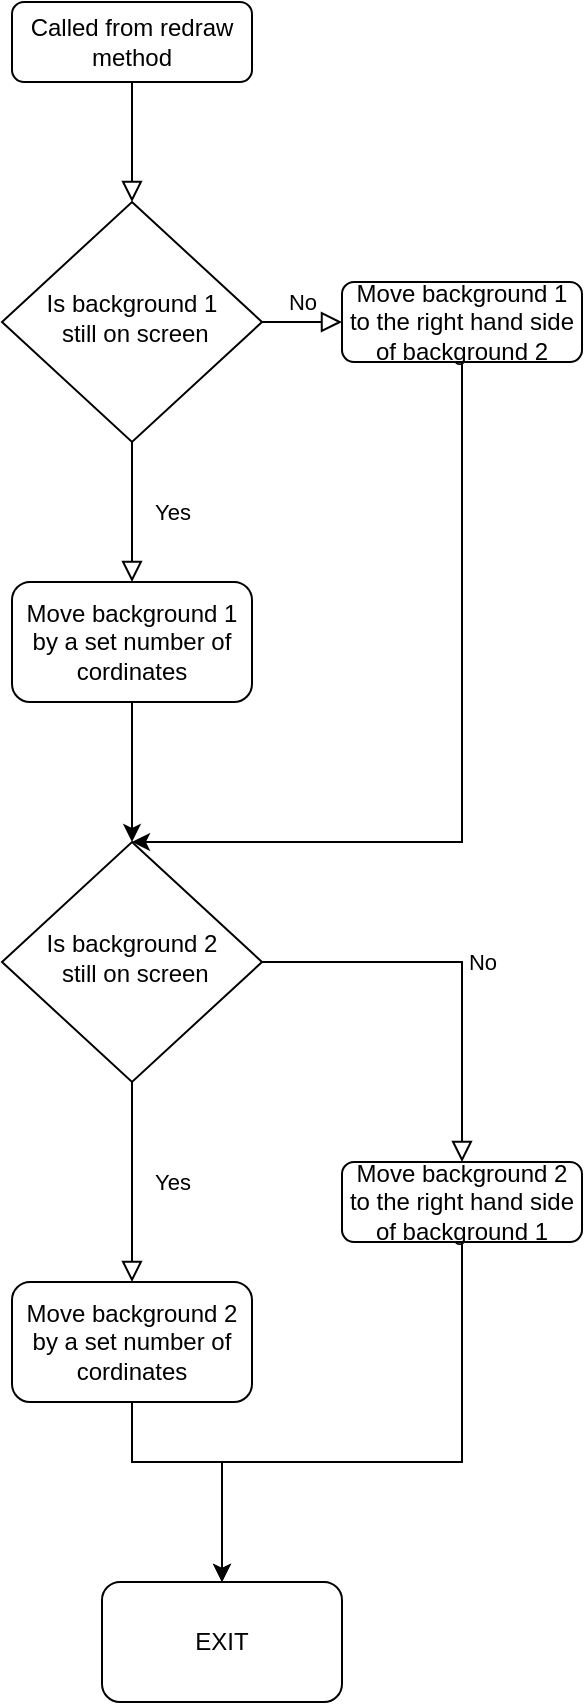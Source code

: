 <mxfile version="22.0.3" type="device">
  <diagram id="C5RBs43oDa-KdzZeNtuy" name="Page-1">
    <mxGraphModel dx="1434" dy="839" grid="1" gridSize="10" guides="1" tooltips="1" connect="1" arrows="1" fold="1" page="1" pageScale="1" pageWidth="827" pageHeight="1169" math="0" shadow="0">
      <root>
        <mxCell id="WIyWlLk6GJQsqaUBKTNV-0" />
        <mxCell id="WIyWlLk6GJQsqaUBKTNV-1" parent="WIyWlLk6GJQsqaUBKTNV-0" />
        <mxCell id="WIyWlLk6GJQsqaUBKTNV-2" value="" style="rounded=0;html=1;jettySize=auto;orthogonalLoop=1;fontSize=11;endArrow=block;endFill=0;endSize=8;strokeWidth=1;shadow=0;labelBackgroundColor=none;edgeStyle=orthogonalEdgeStyle;" parent="WIyWlLk6GJQsqaUBKTNV-1" source="WIyWlLk6GJQsqaUBKTNV-3" target="WIyWlLk6GJQsqaUBKTNV-6" edge="1">
          <mxGeometry relative="1" as="geometry" />
        </mxCell>
        <mxCell id="WIyWlLk6GJQsqaUBKTNV-3" value="Called from redraw method" style="rounded=1;whiteSpace=wrap;html=1;fontSize=12;glass=0;strokeWidth=1;shadow=0;" parent="WIyWlLk6GJQsqaUBKTNV-1" vertex="1">
          <mxGeometry x="175" y="70" width="120" height="40" as="geometry" />
        </mxCell>
        <mxCell id="WIyWlLk6GJQsqaUBKTNV-4" value="Yes" style="rounded=0;html=1;jettySize=auto;orthogonalLoop=1;fontSize=11;endArrow=block;endFill=0;endSize=8;strokeWidth=1;shadow=0;labelBackgroundColor=none;edgeStyle=orthogonalEdgeStyle;entryX=0.5;entryY=0;entryDx=0;entryDy=0;" parent="WIyWlLk6GJQsqaUBKTNV-1" source="WIyWlLk6GJQsqaUBKTNV-6" target="_ZJCvKpo9Yr1gYk1sP61-0" edge="1">
          <mxGeometry y="20" relative="1" as="geometry">
            <mxPoint as="offset" />
            <mxPoint x="160" y="360" as="targetPoint" />
          </mxGeometry>
        </mxCell>
        <mxCell id="WIyWlLk6GJQsqaUBKTNV-5" value="No" style="edgeStyle=orthogonalEdgeStyle;rounded=0;html=1;jettySize=auto;orthogonalLoop=1;fontSize=11;endArrow=block;endFill=0;endSize=8;strokeWidth=1;shadow=0;labelBackgroundColor=none;" parent="WIyWlLk6GJQsqaUBKTNV-1" source="WIyWlLk6GJQsqaUBKTNV-6" target="WIyWlLk6GJQsqaUBKTNV-7" edge="1">
          <mxGeometry y="10" relative="1" as="geometry">
            <mxPoint as="offset" />
          </mxGeometry>
        </mxCell>
        <mxCell id="WIyWlLk6GJQsqaUBKTNV-6" value="Is background 1&lt;br&gt;&amp;nbsp;still on screen" style="rhombus;whiteSpace=wrap;html=1;shadow=0;fontFamily=Helvetica;fontSize=12;align=center;strokeWidth=1;spacing=6;spacingTop=-4;" parent="WIyWlLk6GJQsqaUBKTNV-1" vertex="1">
          <mxGeometry x="170" y="170" width="130" height="120" as="geometry" />
        </mxCell>
        <mxCell id="_ZJCvKpo9Yr1gYk1sP61-7" style="edgeStyle=orthogonalEdgeStyle;rounded=0;orthogonalLoop=1;jettySize=auto;html=1;exitX=0.5;exitY=1;exitDx=0;exitDy=0;entryX=0.5;entryY=0;entryDx=0;entryDy=0;" edge="1" parent="WIyWlLk6GJQsqaUBKTNV-1" source="WIyWlLk6GJQsqaUBKTNV-7" target="_ZJCvKpo9Yr1gYk1sP61-3">
          <mxGeometry relative="1" as="geometry">
            <Array as="points">
              <mxPoint x="400" y="490" />
            </Array>
          </mxGeometry>
        </mxCell>
        <mxCell id="WIyWlLk6GJQsqaUBKTNV-7" value="Move background 1 to the right hand side of background 2" style="rounded=1;whiteSpace=wrap;html=1;fontSize=12;glass=0;strokeWidth=1;shadow=0;" parent="WIyWlLk6GJQsqaUBKTNV-1" vertex="1">
          <mxGeometry x="340" y="210" width="120" height="40" as="geometry" />
        </mxCell>
        <mxCell id="_ZJCvKpo9Yr1gYk1sP61-6" value="" style="edgeStyle=orthogonalEdgeStyle;rounded=0;orthogonalLoop=1;jettySize=auto;html=1;" edge="1" parent="WIyWlLk6GJQsqaUBKTNV-1" source="_ZJCvKpo9Yr1gYk1sP61-0" target="_ZJCvKpo9Yr1gYk1sP61-3">
          <mxGeometry relative="1" as="geometry" />
        </mxCell>
        <mxCell id="_ZJCvKpo9Yr1gYk1sP61-0" value="Move background 1 by a set number of cordinates" style="rounded=1;whiteSpace=wrap;html=1;" vertex="1" parent="WIyWlLk6GJQsqaUBKTNV-1">
          <mxGeometry x="175" y="360" width="120" height="60" as="geometry" />
        </mxCell>
        <mxCell id="_ZJCvKpo9Yr1gYk1sP61-1" value="Yes" style="rounded=0;html=1;jettySize=auto;orthogonalLoop=1;fontSize=11;endArrow=block;endFill=0;endSize=8;strokeWidth=1;shadow=0;labelBackgroundColor=none;edgeStyle=orthogonalEdgeStyle;entryX=0.5;entryY=0;entryDx=0;entryDy=0;" edge="1" parent="WIyWlLk6GJQsqaUBKTNV-1" source="_ZJCvKpo9Yr1gYk1sP61-3" target="_ZJCvKpo9Yr1gYk1sP61-5">
          <mxGeometry y="20" relative="1" as="geometry">
            <mxPoint as="offset" />
            <mxPoint x="150" y="630" as="targetPoint" />
          </mxGeometry>
        </mxCell>
        <mxCell id="_ZJCvKpo9Yr1gYk1sP61-2" value="No" style="edgeStyle=orthogonalEdgeStyle;rounded=0;html=1;jettySize=auto;orthogonalLoop=1;fontSize=11;endArrow=block;endFill=0;endSize=8;strokeWidth=1;shadow=0;labelBackgroundColor=none;" edge="1" parent="WIyWlLk6GJQsqaUBKTNV-1" source="_ZJCvKpo9Yr1gYk1sP61-3" target="_ZJCvKpo9Yr1gYk1sP61-4">
          <mxGeometry y="10" relative="1" as="geometry">
            <mxPoint as="offset" />
          </mxGeometry>
        </mxCell>
        <mxCell id="_ZJCvKpo9Yr1gYk1sP61-3" value="Is background 2&lt;br&gt;&amp;nbsp;still on screen" style="rhombus;whiteSpace=wrap;html=1;shadow=0;fontFamily=Helvetica;fontSize=12;align=center;strokeWidth=1;spacing=6;spacingTop=-4;" vertex="1" parent="WIyWlLk6GJQsqaUBKTNV-1">
          <mxGeometry x="170" y="490" width="130" height="120" as="geometry" />
        </mxCell>
        <mxCell id="_ZJCvKpo9Yr1gYk1sP61-10" style="edgeStyle=orthogonalEdgeStyle;rounded=0;orthogonalLoop=1;jettySize=auto;html=1;exitX=0.5;exitY=1;exitDx=0;exitDy=0;entryX=0.5;entryY=0;entryDx=0;entryDy=0;" edge="1" parent="WIyWlLk6GJQsqaUBKTNV-1" source="_ZJCvKpo9Yr1gYk1sP61-4" target="_ZJCvKpo9Yr1gYk1sP61-8">
          <mxGeometry relative="1" as="geometry">
            <Array as="points">
              <mxPoint x="400" y="800" />
              <mxPoint x="280" y="800" />
            </Array>
          </mxGeometry>
        </mxCell>
        <mxCell id="_ZJCvKpo9Yr1gYk1sP61-4" value="Move background 2 to the right hand side of background 1" style="rounded=1;whiteSpace=wrap;html=1;fontSize=12;glass=0;strokeWidth=1;shadow=0;" vertex="1" parent="WIyWlLk6GJQsqaUBKTNV-1">
          <mxGeometry x="340" y="650" width="120" height="40" as="geometry" />
        </mxCell>
        <mxCell id="_ZJCvKpo9Yr1gYk1sP61-9" value="" style="edgeStyle=orthogonalEdgeStyle;rounded=0;orthogonalLoop=1;jettySize=auto;html=1;" edge="1" parent="WIyWlLk6GJQsqaUBKTNV-1" source="_ZJCvKpo9Yr1gYk1sP61-5" target="_ZJCvKpo9Yr1gYk1sP61-8">
          <mxGeometry relative="1" as="geometry">
            <Array as="points">
              <mxPoint x="235" y="800" />
              <mxPoint x="280" y="800" />
            </Array>
          </mxGeometry>
        </mxCell>
        <mxCell id="_ZJCvKpo9Yr1gYk1sP61-5" value="Move background 2 by a set number of cordinates" style="rounded=1;whiteSpace=wrap;html=1;" vertex="1" parent="WIyWlLk6GJQsqaUBKTNV-1">
          <mxGeometry x="175" y="710" width="120" height="60" as="geometry" />
        </mxCell>
        <mxCell id="_ZJCvKpo9Yr1gYk1sP61-8" value="EXIT" style="rounded=1;whiteSpace=wrap;html=1;" vertex="1" parent="WIyWlLk6GJQsqaUBKTNV-1">
          <mxGeometry x="220" y="860" width="120" height="60" as="geometry" />
        </mxCell>
      </root>
    </mxGraphModel>
  </diagram>
</mxfile>
